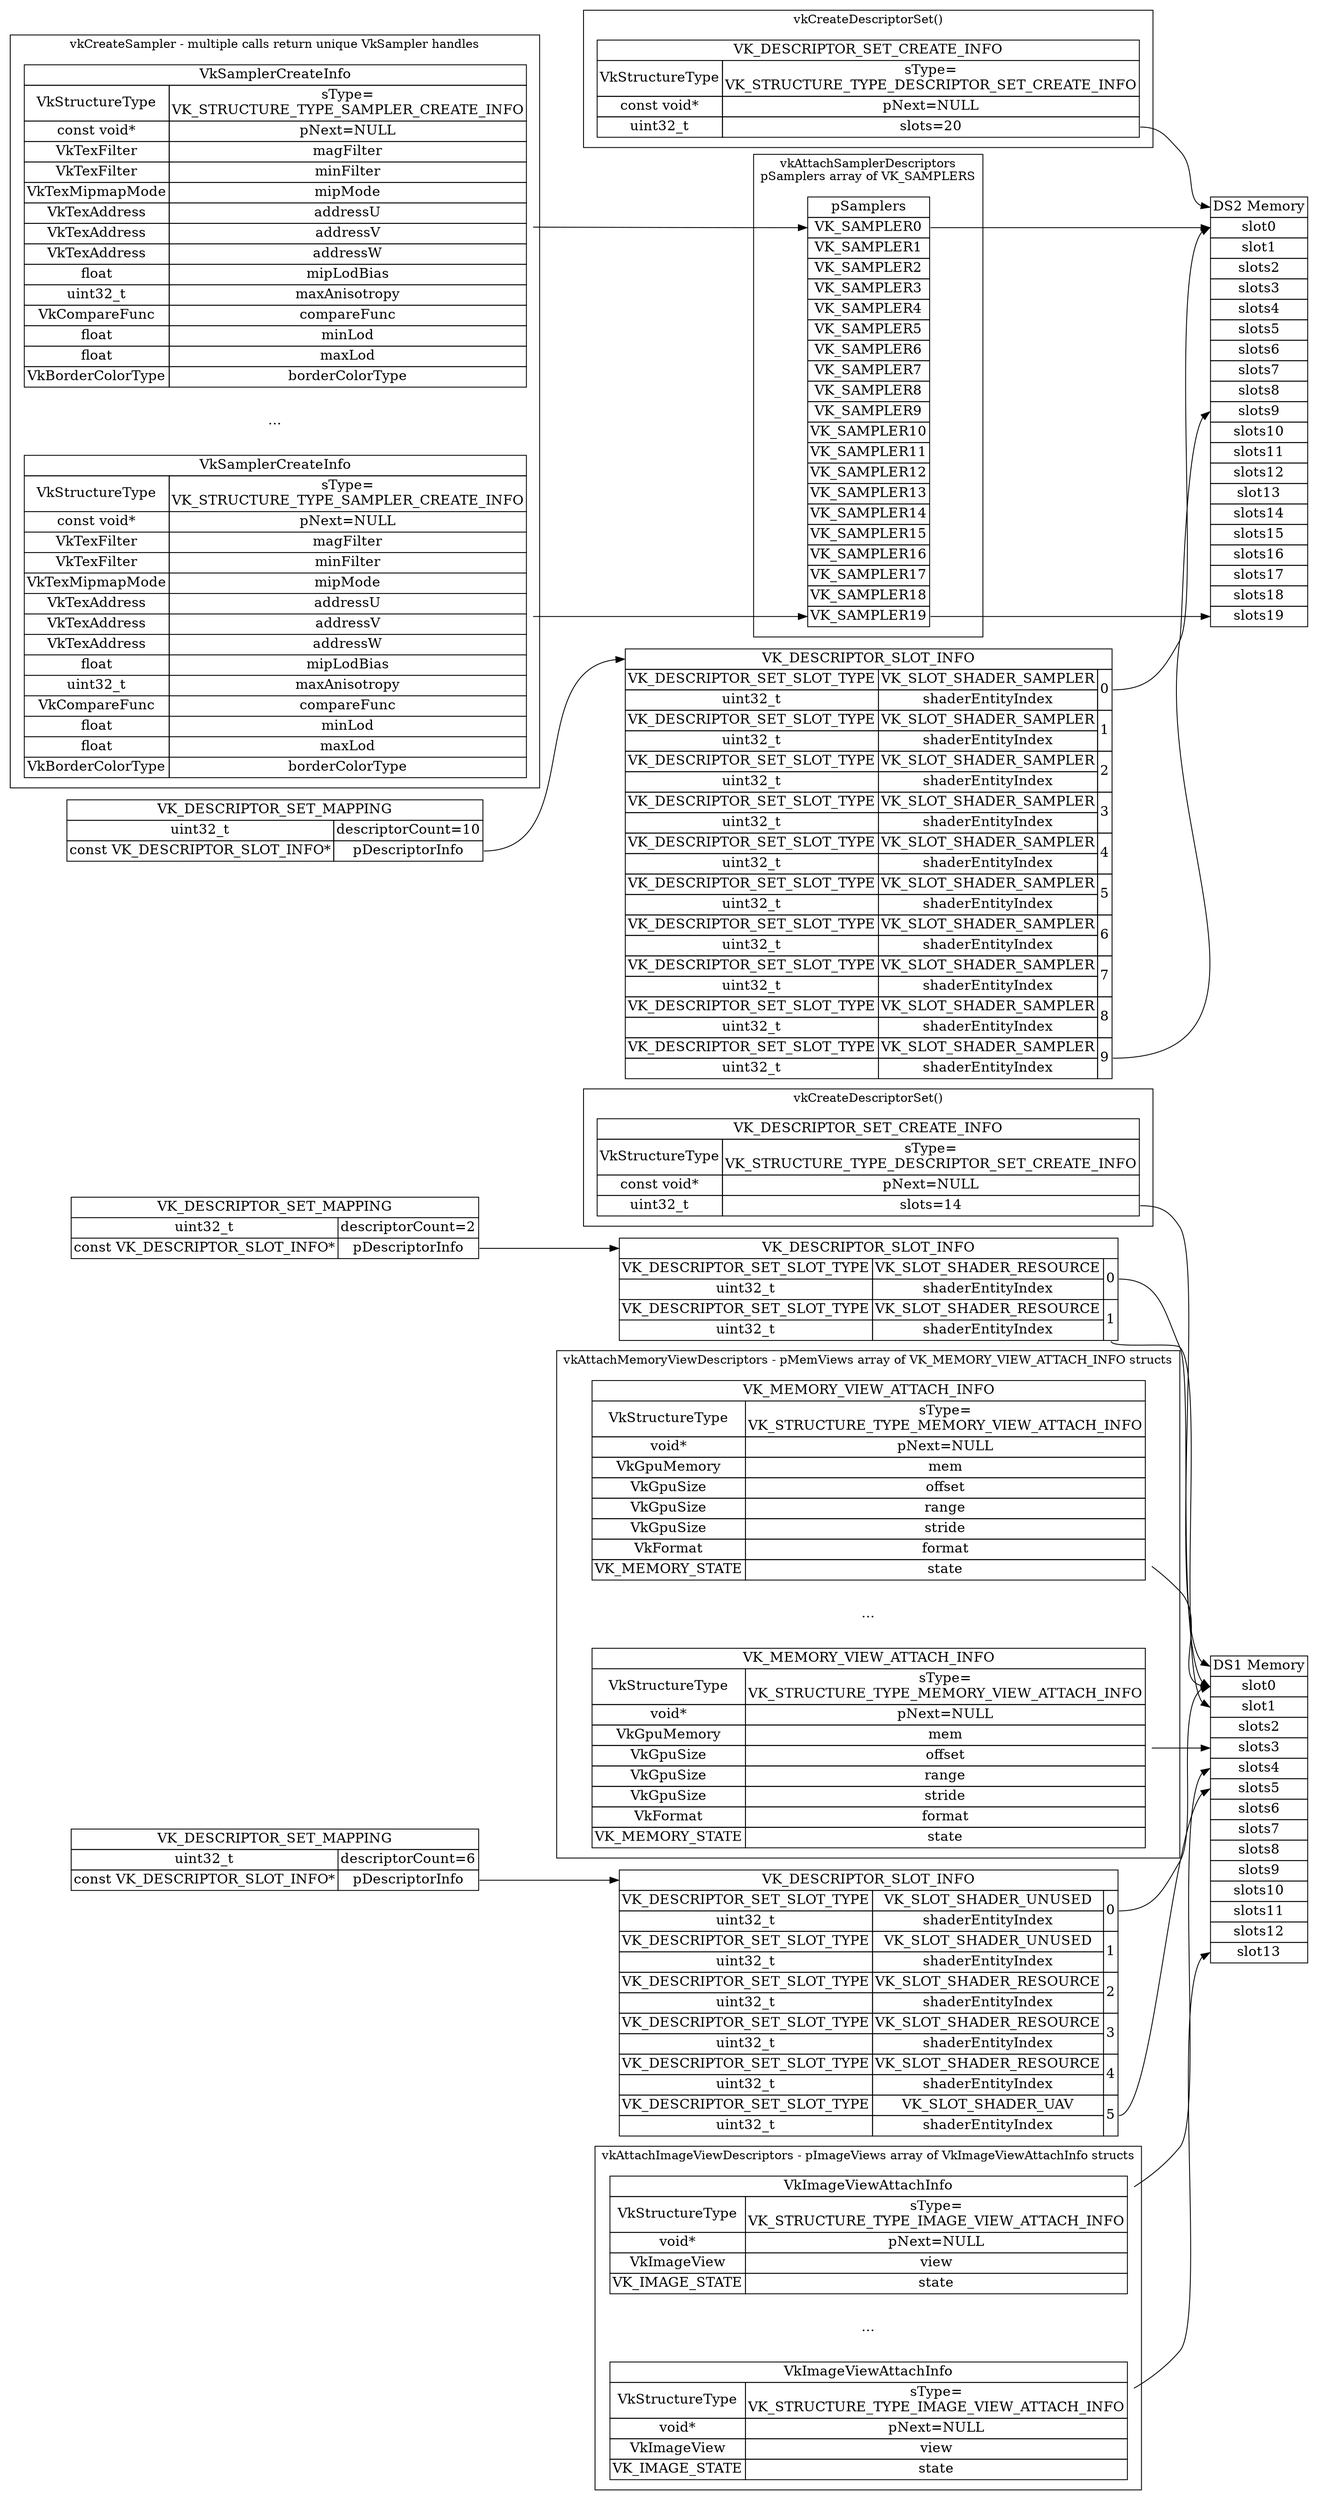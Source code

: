 digraph g {
graph [
rankdir = "LR"
];
node [
fontsize = "16"
shape = "plaintext"
];
edge [
];
subgraph clusterDSCreate1
{
label="vkCreateDescriptorSet()"
"_VK_DESCRIPTOR_SET_CREATE_INFO1" [
label = <<TABLE BORDER="0" CELLBORDER="1" CELLSPACING="0"> <TR><TD COLSPAN="2" PORT="f0">VK_DESCRIPTOR_SET_CREATE_INFO</TD></TR><TR><TD PORT="f1">VkStructureType</TD><TD>sType=<BR/>VK_STRUCTURE_TYPE_DESCRIPTOR_SET_CREATE_INFO</TD></TR><TR><TD>const void*</TD><TD PORT="f2">pNext=NULL</TD></TR><TR><TD PORT="f3">uint32_t</TD><TD PORT="f4">slots=14</TD></TR></TABLE>>
];
}
subgraph clusterDSCreate2
{
label="vkCreateDescriptorSet()"
"_VK_DESCRIPTOR_SET_CREATE_INFO2" [
label = <<TABLE BORDER="0" CELLBORDER="1" CELLSPACING="0"> <TR><TD COLSPAN="2" PORT="f0">VK_DESCRIPTOR_SET_CREATE_INFO</TD></TR><TR><TD PORT="f1">VkStructureType</TD><TD>sType=<BR/>VK_STRUCTURE_TYPE_DESCRIPTOR_SET_CREATE_INFO</TD></TR><TR><TD>const void*</TD><TD PORT="f2">pNext=NULL</TD></TR><TR><TD PORT="f3">uint32_t</TD><TD PORT="f4">slots=20</TD></TR></TABLE>>
];
}
subgraph clusterSamplerCreate
{
label="vkCreateSampler - multiple calls return unique VkSampler handles"
"_VK_SAMPLER_CREATE_INFO_0" [
label = <<TABLE BORDER="0" CELLBORDER="1" CELLSPACING="0"> <TR><TD COLSPAN="2" PORT="f0">VkSamplerCreateInfo</TD></TR><TR><TD PORT="f1">VkStructureType</TD><TD PORT="f2">sType=<BR/>VK_STRUCTURE_TYPE_SAMPLER_CREATE_INFO</TD></TR><TR><TD PORT="f3">const void*</TD><TD PORT="f4">pNext=NULL</TD></TR><TR><TD PORT="f5">VkTexFilter</TD><TD PORT="f6">magFilter</TD></TR><TR><TD PORT="f7">VkTexFilter</TD><TD PORT="f8">minFilter</TD></TR><TR><TD PORT="f9">VkTexMipmapMode</TD><TD PORT="f10">mipMode</TD></TR><TR><TD PORT="f11">VkTexAddress</TD><TD PORT="f12">addressU</TD></TR><TR><TD PORT="f13">VkTexAddress</TD><TD PORT="f14">addressV</TD></TR><TR><TD PORT="f15">VkTexAddress</TD><TD PORT="f16">addressW</TD></TR><TR><TD PORT="f17">float</TD><TD PORT="f18">mipLodBias</TD></TR><TR><TD PORT="f19">uint32_t</TD><TD PORT="f20">maxAnisotropy</TD></TR><TR><TD PORT="f21">VkCompareFunc</TD><TD PORT="f22">compareFunc</TD></TR><TR><TD PORT="f23">float</TD><TD PORT="f24">minLod</TD></TR><TR><TD PORT="f25">float</TD><TD PORT="f26">maxLod</TD></TR><TR><TD PORT="f27">VkBorderColorType</TD><TD PORT="f28">borderColorType</TD></TR></TABLE>>
];
"SAMPLER_ELLIPSES" [
label = "..."
];
"_VK_SAMPLER_CREATE_INFO_19" [
label = <<TABLE BORDER="0" CELLBORDER="1" CELLSPACING="0"> <TR><TD COLSPAN="2" PORT="f0">VkSamplerCreateInfo</TD></TR><TR><TD PORT="f1">VkStructureType</TD><TD PORT="f2">sType=<BR/>VK_STRUCTURE_TYPE_SAMPLER_CREATE_INFO</TD></TR><TR><TD PORT="f3">const void*</TD><TD PORT="f4">pNext=NULL</TD></TR><TR><TD PORT="f5">VkTexFilter</TD><TD PORT="f6">magFilter</TD></TR><TR><TD PORT="f7">VkTexFilter</TD><TD PORT="f8">minFilter</TD></TR><TR><TD PORT="f9">VkTexMipmapMode</TD><TD PORT="f10">mipMode</TD></TR><TR><TD PORT="f11">VkTexAddress</TD><TD PORT="f12">addressU</TD></TR><TR><TD PORT="f13">VkTexAddress</TD><TD PORT="f14">addressV</TD></TR><TR><TD PORT="f15">VkTexAddress</TD><TD PORT="f16">addressW</TD></TR><TR><TD PORT="f17">float</TD><TD PORT="f18">mipLodBias</TD></TR><TR><TD PORT="f19">uint32_t</TD><TD PORT="f20">maxAnisotropy</TD></TR><TR><TD PORT="f21">VkCompareFunc</TD><TD PORT="f22">compareFunc</TD></TR><TR><TD PORT="f23">float</TD><TD PORT="f24">minLod</TD></TR><TR><TD PORT="f25">float</TD><TD PORT="f26">maxLod</TD></TR><TR><TD PORT="f27">VkBorderColorType</TD><TD PORT="f28">borderColorType</TD></TR></TABLE>>
];
}
subgraph clusterSamplerAttach
{
label="vkAttachSamplerDescriptors&#92;npSamplers array of VK_SAMPLERS"
"SAMPLER_ARRAY" [
label = <<TABLE BORDER="0" CELLBORDER="1" CELLSPACING="0"> <TR><TD PORT="pSamp">pSamplers</TD></TR><TR><TD PORT="f0">VK_SAMPLER0</TD></TR><TR><TD PORT="f1">VK_SAMPLER1</TD></TR><TR><TD PORT="f2">VK_SAMPLER2</TD></TR><TR><TD PORT="f3">VK_SAMPLER3</TD></TR><TR><TD PORT="f4">VK_SAMPLER4</TD></TR><TR><TD PORT="f5">VK_SAMPLER5</TD></TR><TR><TD PORT="f6">VK_SAMPLER6</TD></TR><TR><TD PORT="f7">VK_SAMPLER7</TD></TR><TR><TD PORT="f8">VK_SAMPLER8</TD></TR><TR><TD PORT="f9">VK_SAMPLER9</TD></TR><TR><TD PORT="f10">VK_SAMPLER10</TD></TR><TR><TD PORT="f11">VK_SAMPLER11</TD></TR><TR><TD PORT="f12">VK_SAMPLER12</TD></TR><TR><TD PORT="f13">VK_SAMPLER13</TD></TR><TR><TD PORT="f14">VK_SAMPLER14</TD></TR><TR><TD PORT="f15">VK_SAMPLER15</TD></TR><TR><TD PORT="f16">VK_SAMPLER16</TD></TR><TR><TD PORT="f17">VK_SAMPLER17</TD></TR><TR><TD PORT="f18">VK_SAMPLER18</TD></TR><TR><TD PORT="f19">VK_SAMPLER19</TD></TR></TABLE>>
];
}
"DS1_MEMORY" [
label = <<TABLE BORDER="0" CELLBORDER="1" CELLSPACING="0"> <TR><TD PORT="ds1">DS1 Memory</TD></TR><TR><TD PORT="f0">slot0</TD></TR><TR><TD PORT="f1">slot1</TD></TR><TR><TD PORT="f2">slots2</TD></TR><TR><TD PORT="f3">slots3</TD></TR><TR><TD PORT="f4">slots4</TD></TR><TR><TD PORT="f5">slots5</TD></TR><TR><TD PORT="f6">slots6</TD></TR><TR><TD PORT="f7">slots7</TD></TR><TR><TD PORT="f8">slots8</TD></TR><TR><TD PORT="f9">slots9</TD></TR><TR><TD PORT="f10">slots10</TD></TR><TR><TD PORT="f11">slots11</TD></TR><TR><TD PORT="f12">slots12</TD></TR><TR><TD PORT="f13">slot13</TD></TR></TABLE>>
];
"DS2_MEMORY" [
label = <<TABLE BORDER="0" CELLBORDER="1" CELLSPACING="0"> <TR><TD PORT="ds2">DS2 Memory</TD></TR><TR><TD PORT="f0">slot0</TD></TR><TR><TD PORT="f1">slot1</TD></TR><TR><TD PORT="f2">slots2</TD></TR><TR><TD PORT="f3">slots3</TD></TR><TR><TD PORT="f4">slots4</TD></TR><TR><TD PORT="f5">slots5</TD></TR><TR><TD PORT="f6">slots6</TD></TR><TR><TD PORT="f7">slots7</TD></TR><TR><TD PORT="f8">slots8</TD></TR><TR><TD PORT="f9">slots9</TD></TR><TR><TD PORT="f10">slots10</TD></TR><TR><TD PORT="f11">slots11</TD></TR><TR><TD PORT="f12">slots12</TD></TR><TR><TD PORT="f13">slot13</TD></TR><TR><TD PORT="f14">slots14</TD></TR><TR><TD PORT="f15">slots15</TD></TR><TR><TD PORT="f16">slots16</TD></TR><TR><TD PORT="f17">slots17</TD></TR><TR><TD PORT="f18">slots18</TD></TR><TR><TD PORT="f19">slots19</TD></TR></TABLE>>
];
subgraph clusterMemoryView
{
label="vkAttachMemoryViewDescriptors - pMemViews array of VK_MEMORY_VIEW_ATTACH_INFO structs"
"_VK_MEMORY_VIEW_ATTACH_INFO_3" [
label = <<TABLE BORDER="0" CELLBORDER="1" CELLSPACING="0"> <TR><TD COLSPAN="2" PORT="f0">VK_MEMORY_VIEW_ATTACH_INFO</TD></TR><TR><TD PORT="f1">VkStructureType</TD><TD PORT="f2">sType=<BR/>VK_STRUCTURE_TYPE_MEMORY_VIEW_ATTACH_INFO</TD></TR><TR><TD PORT="f3">void*</TD><TD PORT="f4">pNext=NULL</TD></TR><TR><TD PORT="f5">VkGpuMemory</TD><TD PORT="f6">mem</TD></TR><TR><TD PORT="f7">VkGpuSize</TD><TD PORT="f8">offset</TD></TR><TR><TD PORT="f9">VkGpuSize</TD><TD PORT="f10">range</TD></TR><TR><TD PORT="f11">VkGpuSize</TD><TD PORT="f12">stride</TD></TR><TR><TD PORT="f13">VkFormat</TD><TD PORT="f14">format</TD></TR><TR><TD PORT="f15">VK_MEMORY_STATE</TD><TD PORT="f16">state</TD></TR></TABLE>>
];
"MEM_VIEW_ELLIPSES" [
label = "..."
];
"_VK_MEMORY_VIEW_ATTACH_INFO_0" [
label = <<TABLE BORDER="0" CELLBORDER="1" CELLSPACING="0"> <TR><TD COLSPAN="2" PORT="f0">VK_MEMORY_VIEW_ATTACH_INFO</TD></TR><TR><TD PORT="f1">VkStructureType</TD><TD PORT="f2">sType=<BR/>VK_STRUCTURE_TYPE_MEMORY_VIEW_ATTACH_INFO</TD></TR><TR><TD PORT="f3">void*</TD><TD PORT="f4">pNext=NULL</TD></TR><TR><TD PORT="f5">VkGpuMemory</TD><TD PORT="f6">mem</TD></TR><TR><TD PORT="f7">VkGpuSize</TD><TD PORT="f8">offset</TD></TR><TR><TD PORT="f9">VkGpuSize</TD><TD PORT="f10">range</TD></TR><TR><TD PORT="f11">VkGpuSize</TD><TD PORT="f12">stride</TD></TR><TR><TD PORT="f13">VkFormat</TD><TD PORT="f14">format</TD></TR><TR><TD PORT="f15">VK_MEMORY_STATE</TD><TD PORT="f16">state</TD></TR></TABLE>>
];
}
subgraph clusterImageView
{
label="vkAttachImageViewDescriptors - pImageViews array of VkImageViewAttachInfo structs"
"_VK_IMAGE_VIEW_ATTACH_INFO_9" [
label = <<TABLE BORDER="0" CELLBORDER="1" CELLSPACING="0"> <TR><TD COLSPAN="2" PORT="f0">VkImageViewAttachInfo</TD></TR><TR><TD PORT="f1">VkStructureType</TD><TD PORT="f2">sType=<BR/>VK_STRUCTURE_TYPE_IMAGE_VIEW_ATTACH_INFO</TD></TR><TR><TD PORT="f3">void*</TD><TD PORT="f4">pNext=NULL</TD></TR><TR><TD PORT="f5">VkImageView</TD><TD PORT="f6">view</TD></TR><TR><TD PORT="f7">VK_IMAGE_STATE</TD><TD PORT="f8">state</TD></TR></TABLE>>
];
"IMG_VIEW_ELLIPSES" [
label = "..."
];
"_VK_IMAGE_VIEW_ATTACH_INFO_0" [
label = <<TABLE BORDER="0" CELLBORDER="1" CELLSPACING="0"> <TR><TD COLSPAN="2" PORT="f0">VkImageViewAttachInfo</TD></TR><TR><TD PORT="f1">VkStructureType</TD><TD PORT="f2">sType=<BR/>VK_STRUCTURE_TYPE_IMAGE_VIEW_ATTACH_INFO</TD></TR><TR><TD PORT="f3">void*</TD><TD PORT="f4">pNext=NULL</TD></TR><TR><TD PORT="f5">VkImageView</TD><TD PORT="f6">view</TD></TR><TR><TD PORT="f7">VK_IMAGE_STATE</TD><TD PORT="f8">state</TD></TR></TABLE>>
];
}
"VS_VK_DESCRIPTOR_SET_MAPPING" [
label = <<TABLE BORDER="0" CELLBORDER="1" CELLSPACING="0"> <TR><TD COLSPAN="2" PORT="f0">VK_DESCRIPTOR_SET_MAPPING</TD></TR><TR><TD PORT="f1">uint32_t</TD><TD PORT="f2">descriptorCount=2</TD></TR><TR><TD PORT="f3">const VK_DESCRIPTOR_SLOT_INFO*</TD><TD PORT="f4">pDescriptorInfo</TD></TR></TABLE>>
];
"VS_VK_DESCRIPTOR_SLOT_INFO" [
label = <<TABLE BORDER="0" CELLBORDER="1" CELLSPACING="0"> <TR><TD COLSPAN="3" PORT="f0">VK_DESCRIPTOR_SLOT_INFO</TD></TR><TR><TD PORT="f2">VK_DESCRIPTOR_SET_SLOT_TYPE</TD><TD PORT="f3">VK_SLOT_SHADER_RESOURCE</TD><TD ROWSPAN="2" PORT="f1">0</TD></TR><TR><TD PORT="f4">uint32_t</TD><TD PORT="f5">shaderEntityIndex</TD></TR><TR><TD PORT="f7">VK_DESCRIPTOR_SET_SLOT_TYPE</TD><TD PORT="f8">VK_SLOT_SHADER_RESOURCE</TD><TD ROWSPAN="2" PORT="f6">1</TD></TR><TR><TD PORT="f9">uint32_t</TD><TD PORT="f10">shaderEntityIndex</TD></TR></TABLE>>
];
"FS0_VK_DESCRIPTOR_SET_MAPPING" [
label = <<TABLE BORDER="0" CELLBORDER="1" CELLSPACING="0"> <TR><TD COLSPAN="2" PORT="f0">VK_DESCRIPTOR_SET_MAPPING</TD></TR><TR><TD PORT="f1">uint32_t</TD><TD PORT="f2">descriptorCount=6</TD></TR><TR><TD PORT="f3">const VK_DESCRIPTOR_SLOT_INFO*</TD><TD PORT="f4">pDescriptorInfo</TD></TR></TABLE>>
];
"FS0_VK_DESCRIPTOR_SLOT_INFO" [
label = <<TABLE BORDER="0" CELLBORDER="1" CELLSPACING="0"> <TR><TD COLSPAN="3" PORT="f0">VK_DESCRIPTOR_SLOT_INFO</TD></TR><TR><TD PORT="f2">VK_DESCRIPTOR_SET_SLOT_TYPE</TD><TD PORT="f3">VK_SLOT_SHADER_UNUSED</TD><TD ROWSPAN="2" PORT="f1">0</TD></TR><TR><TD PORT="f4">uint32_t</TD><TD PORT="f5">shaderEntityIndex</TD></TR><TR><TD PORT="f7">VK_DESCRIPTOR_SET_SLOT_TYPE</TD><TD PORT="f8">VK_SLOT_SHADER_UNUSED</TD><TD ROWSPAN="2" PORT="f6">1</TD></TR><TR><TD PORT="f9">uint32_t</TD><TD PORT="f10">shaderEntityIndex</TD></TR><TR><TD PORT="f12">VK_DESCRIPTOR_SET_SLOT_TYPE</TD><TD PORT="f13">VK_SLOT_SHADER_RESOURCE</TD><TD ROWSPAN="2" PORT="f11">2</TD></TR><TR><TD PORT="f14">uint32_t</TD><TD PORT="f15">shaderEntityIndex</TD></TR><TR><TD PORT="f17">VK_DESCRIPTOR_SET_SLOT_TYPE</TD><TD PORT="f18">VK_SLOT_SHADER_RESOURCE</TD><TD ROWSPAN="2" PORT="f16">3</TD></TR><TR><TD PORT="f19">uint32_t</TD><TD PORT="f20">shaderEntityIndex</TD></TR><TR><TD PORT="f22">VK_DESCRIPTOR_SET_SLOT_TYPE</TD><TD PORT="f23">VK_SLOT_SHADER_RESOURCE</TD><TD ROWSPAN="2" PORT="f21">4</TD></TR><TR><TD PORT="f24">uint32_t</TD><TD PORT="f25">shaderEntityIndex</TD></TR><TR><TD PORT="f27">VK_DESCRIPTOR_SET_SLOT_TYPE</TD><TD PORT="f28">VK_SLOT_SHADER_UAV</TD><TD ROWSPAN="2" PORT="f26">5</TD></TR><TR><TD PORT="f29">uint32_t</TD><TD PORT="f30">shaderEntityIndex</TD></TR></TABLE>>
];
"FS1_VK_DESCRIPTOR_SET_MAPPING" [
label = <<TABLE BORDER="0" CELLBORDER="1" CELLSPACING="0"> <TR><TD COLSPAN="2" PORT="f0">VK_DESCRIPTOR_SET_MAPPING</TD></TR><TR><TD PORT="f1">uint32_t</TD><TD PORT="f2">descriptorCount=10</TD></TR><TR><TD PORT="f3">const VK_DESCRIPTOR_SLOT_INFO*</TD><TD PORT="f4">pDescriptorInfo</TD></TR></TABLE>>
];
"FS1_VK_DESCRIPTOR_SLOT_INFO" [
label = <<TABLE BORDER="0" CELLBORDER="1" CELLSPACING="0"> <TR><TD COLSPAN="3" PORT="f0">VK_DESCRIPTOR_SLOT_INFO</TD></TR><TR><TD PORT="f2">VK_DESCRIPTOR_SET_SLOT_TYPE</TD><TD PORT="f3">VK_SLOT_SHADER_SAMPLER</TD><TD ROWSPAN="2" PORT="f1">0</TD></TR><TR><TD PORT="f4">uint32_t</TD><TD PORT="f5">shaderEntityIndex</TD></TR><TR><TD PORT="f7">VK_DESCRIPTOR_SET_SLOT_TYPE</TD><TD PORT="f8">VK_SLOT_SHADER_SAMPLER</TD><TD ROWSPAN="2" PORT="f6">1</TD></TR><TR><TD PORT="f9">uint32_t</TD><TD PORT="f10">shaderEntityIndex</TD></TR><TR><TD PORT="f12">VK_DESCRIPTOR_SET_SLOT_TYPE</TD><TD PORT="f13">VK_SLOT_SHADER_SAMPLER</TD><TD ROWSPAN="2" PORT="f11">2</TD></TR><TR><TD PORT="f14">uint32_t</TD><TD PORT="f15">shaderEntityIndex</TD></TR><TR><TD PORT="f17">VK_DESCRIPTOR_SET_SLOT_TYPE</TD><TD PORT="f18">VK_SLOT_SHADER_SAMPLER</TD><TD ROWSPAN="2" PORT="f16">3</TD></TR><TR><TD PORT="f19">uint32_t</TD><TD PORT="f20">shaderEntityIndex</TD></TR><TR><TD PORT="f22">VK_DESCRIPTOR_SET_SLOT_TYPE</TD><TD PORT="f23">VK_SLOT_SHADER_SAMPLER</TD><TD ROWSPAN="2" PORT="f21">4</TD></TR><TR><TD PORT="f24">uint32_t</TD><TD PORT="f25">shaderEntityIndex</TD></TR><TR><TD PORT="f27">VK_DESCRIPTOR_SET_SLOT_TYPE</TD><TD PORT="f28">VK_SLOT_SHADER_SAMPLER</TD><TD ROWSPAN="2" PORT="f26">5</TD></TR><TR><TD PORT="f29">uint32_t</TD><TD PORT="f30">shaderEntityIndex</TD></TR><TR><TD PORT="f32">VK_DESCRIPTOR_SET_SLOT_TYPE</TD><TD PORT="f33">VK_SLOT_SHADER_SAMPLER</TD><TD ROWSPAN="2" PORT="f31">6</TD></TR><TR><TD PORT="f34">uint32_t</TD><TD PORT="f35">shaderEntityIndex</TD></TR><TR><TD PORT="f37">VK_DESCRIPTOR_SET_SLOT_TYPE</TD><TD PORT="f38">VK_SLOT_SHADER_SAMPLER</TD><TD ROWSPAN="2" PORT="f36">7</TD></TR><TR><TD PORT="f39">uint32_t</TD><TD PORT="f40">shaderEntityIndex</TD></TR><TR><TD PORT="f42">VK_DESCRIPTOR_SET_SLOT_TYPE</TD><TD PORT="f43">VK_SLOT_SHADER_SAMPLER</TD><TD ROWSPAN="2" PORT="f41">8</TD></TR><TR><TD PORT="f44">uint32_t</TD><TD PORT="f45">shaderEntityIndex</TD></TR><TR><TD PORT="f47">VK_DESCRIPTOR_SET_SLOT_TYPE</TD><TD PORT="f48">VK_SLOT_SHADER_SAMPLER</TD><TD ROWSPAN="2" PORT="f46">9</TD></TR><TR><TD PORT="f49">uint32_t</TD><TD PORT="f50">shaderEntityIndex</TD></TR></TABLE>>
];
/*
"_VK_DESCRIPTOR_SET_CREATE_INFO1":f2 -> "_VK_DESCRIPTOR_SET_CREATE_INFO2":f0 [
id = 0
];
*/
"_VK_DESCRIPTOR_SET_CREATE_INFO1":f4 -> "DS1_MEMORY":ds1 [
id = 1
];
"_VK_DESCRIPTOR_SET_CREATE_INFO2":f4 -> "DS2_MEMORY":ds2 [
id = 2
];
/*
"_VK_SAMPLER_CREATE_INFO_0":f4 -> "_ELLIPSE0" [
id = 3
];
"_ELLIPSE0" -> "_VK_SAMPLER_CREATE_INFO_19":f0 [
id = 3
];
*/
"_VK_SAMPLER_CREATE_INFO_0" -> "SAMPLER_ARRAY":f0 [
id = 4
];
"_VK_SAMPLER_CREATE_INFO_19" -> "SAMPLER_ARRAY":f19 [
id = 5
];
"SAMPLER_ARRAY":f0 -> "DS2_MEMORY":f0 [
id = 6
];
"SAMPLER_ARRAY":f19 -> "DS2_MEMORY":f19 [
id = 7
];
/*
"_VK_MEMORY_VIEW_ATTACH_INFO_0":f4 -> "_ELLIPSE1" [
id = 6
];
"_ELLIPSE1" -> "_VK_MEMORY_VIEW_ATTACH_INFO_3":f0 [
id = 7
];
"_VK_IMAGE_VIEW_ATTACH_INFO_0":f4 -> "_ELLIPSE2" [
id = 8
];
"_ELLIPSE2" -> "_VK_IMAGE_VIEW_ATTACH_INFO_9":f0 [
id = 9
];
*/
"_VK_MEMORY_VIEW_ATTACH_INFO_0" -> "DS1_MEMORY":f0 [
id = 10
];
"_VK_MEMORY_VIEW_ATTACH_INFO_3" -> "DS1_MEMORY":f3 [
id = 11
];
"_VK_IMAGE_VIEW_ATTACH_INFO_0" -> "DS1_MEMORY":f4 [
id = 10
];
"_VK_IMAGE_VIEW_ATTACH_INFO_9" -> "DS1_MEMORY":f13 [
id = 11
];
"VS_VK_DESCRIPTOR_SET_MAPPING":f4 -> "VS_VK_DESCRIPTOR_SLOT_INFO":f0 [
id = 12
];
"VS_VK_DESCRIPTOR_SLOT_INFO":f1 -> "DS1_MEMORY":f0 [
id = 13
];
"VS_VK_DESCRIPTOR_SLOT_INFO":f6 -> "DS1_MEMORY":f1 [
id = 14
];
"FS0_VK_DESCRIPTOR_SET_MAPPING":f4 -> "FS0_VK_DESCRIPTOR_SLOT_INFO":f0 [
id = 15
];
"FS0_VK_DESCRIPTOR_SLOT_INFO":f1 -> "DS1_MEMORY":f0 [
id = 16
];
"FS0_VK_DESCRIPTOR_SLOT_INFO":f26 -> "DS1_MEMORY":f5 [
id = 17
];
"FS1_VK_DESCRIPTOR_SET_MAPPING":f4 -> "FS1_VK_DESCRIPTOR_SLOT_INFO":f0 [
id = 15
];
"FS1_VK_DESCRIPTOR_SLOT_INFO":f1 -> "DS2_MEMORY":f0 [
id = 16
];
"FS1_VK_DESCRIPTOR_SLOT_INFO":f46 -> "DS2_MEMORY":f9 [
id = 17
];
}

